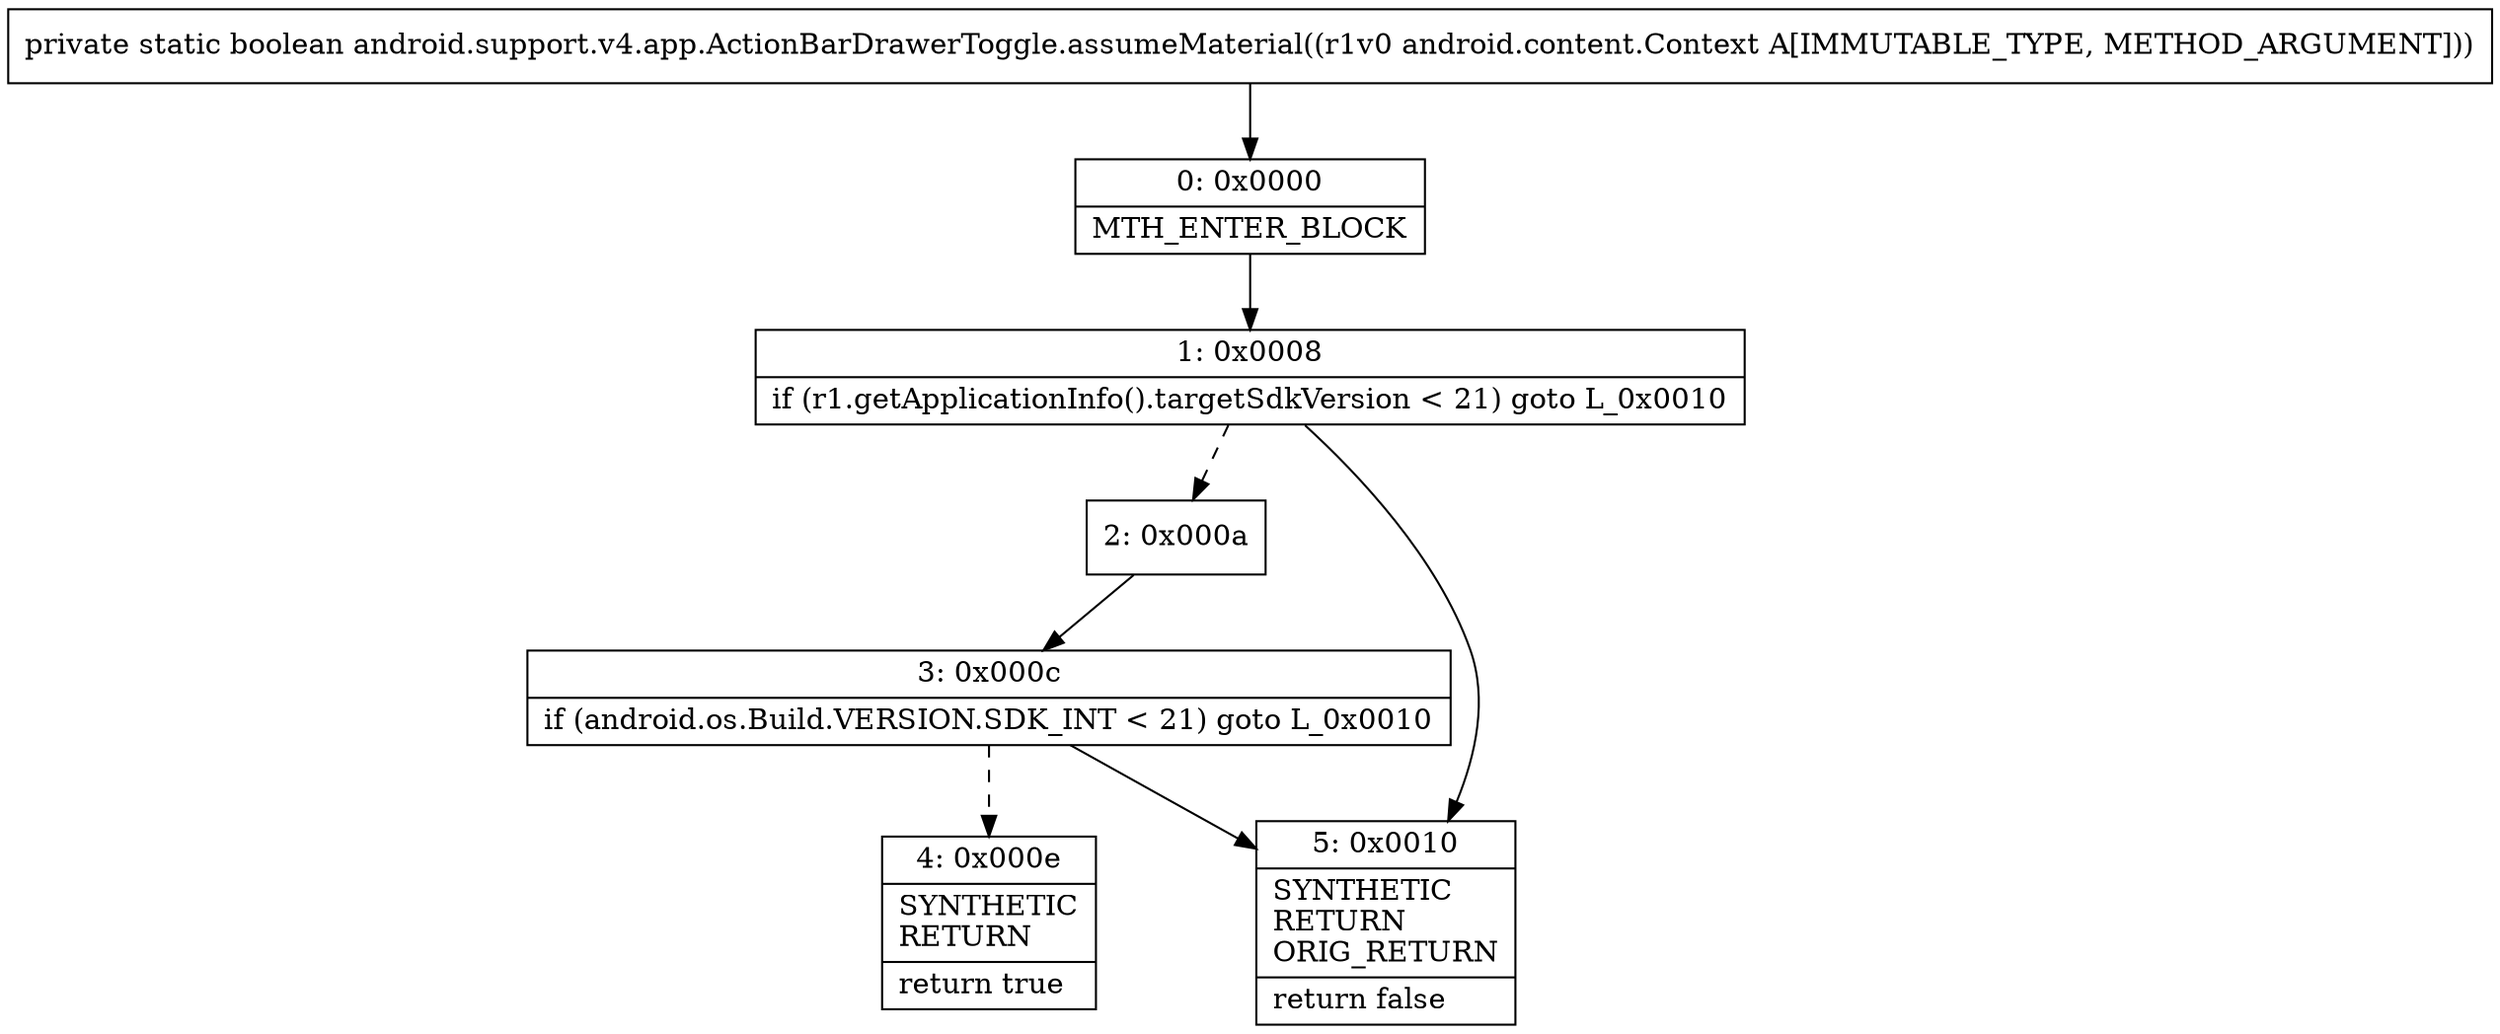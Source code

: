 digraph "CFG forandroid.support.v4.app.ActionBarDrawerToggle.assumeMaterial(Landroid\/content\/Context;)Z" {
Node_0 [shape=record,label="{0\:\ 0x0000|MTH_ENTER_BLOCK\l}"];
Node_1 [shape=record,label="{1\:\ 0x0008|if (r1.getApplicationInfo().targetSdkVersion \< 21) goto L_0x0010\l}"];
Node_2 [shape=record,label="{2\:\ 0x000a}"];
Node_3 [shape=record,label="{3\:\ 0x000c|if (android.os.Build.VERSION.SDK_INT \< 21) goto L_0x0010\l}"];
Node_4 [shape=record,label="{4\:\ 0x000e|SYNTHETIC\lRETURN\l|return true\l}"];
Node_5 [shape=record,label="{5\:\ 0x0010|SYNTHETIC\lRETURN\lORIG_RETURN\l|return false\l}"];
MethodNode[shape=record,label="{private static boolean android.support.v4.app.ActionBarDrawerToggle.assumeMaterial((r1v0 android.content.Context A[IMMUTABLE_TYPE, METHOD_ARGUMENT])) }"];
MethodNode -> Node_0;
Node_0 -> Node_1;
Node_1 -> Node_2[style=dashed];
Node_1 -> Node_5;
Node_2 -> Node_3;
Node_3 -> Node_4[style=dashed];
Node_3 -> Node_5;
}

